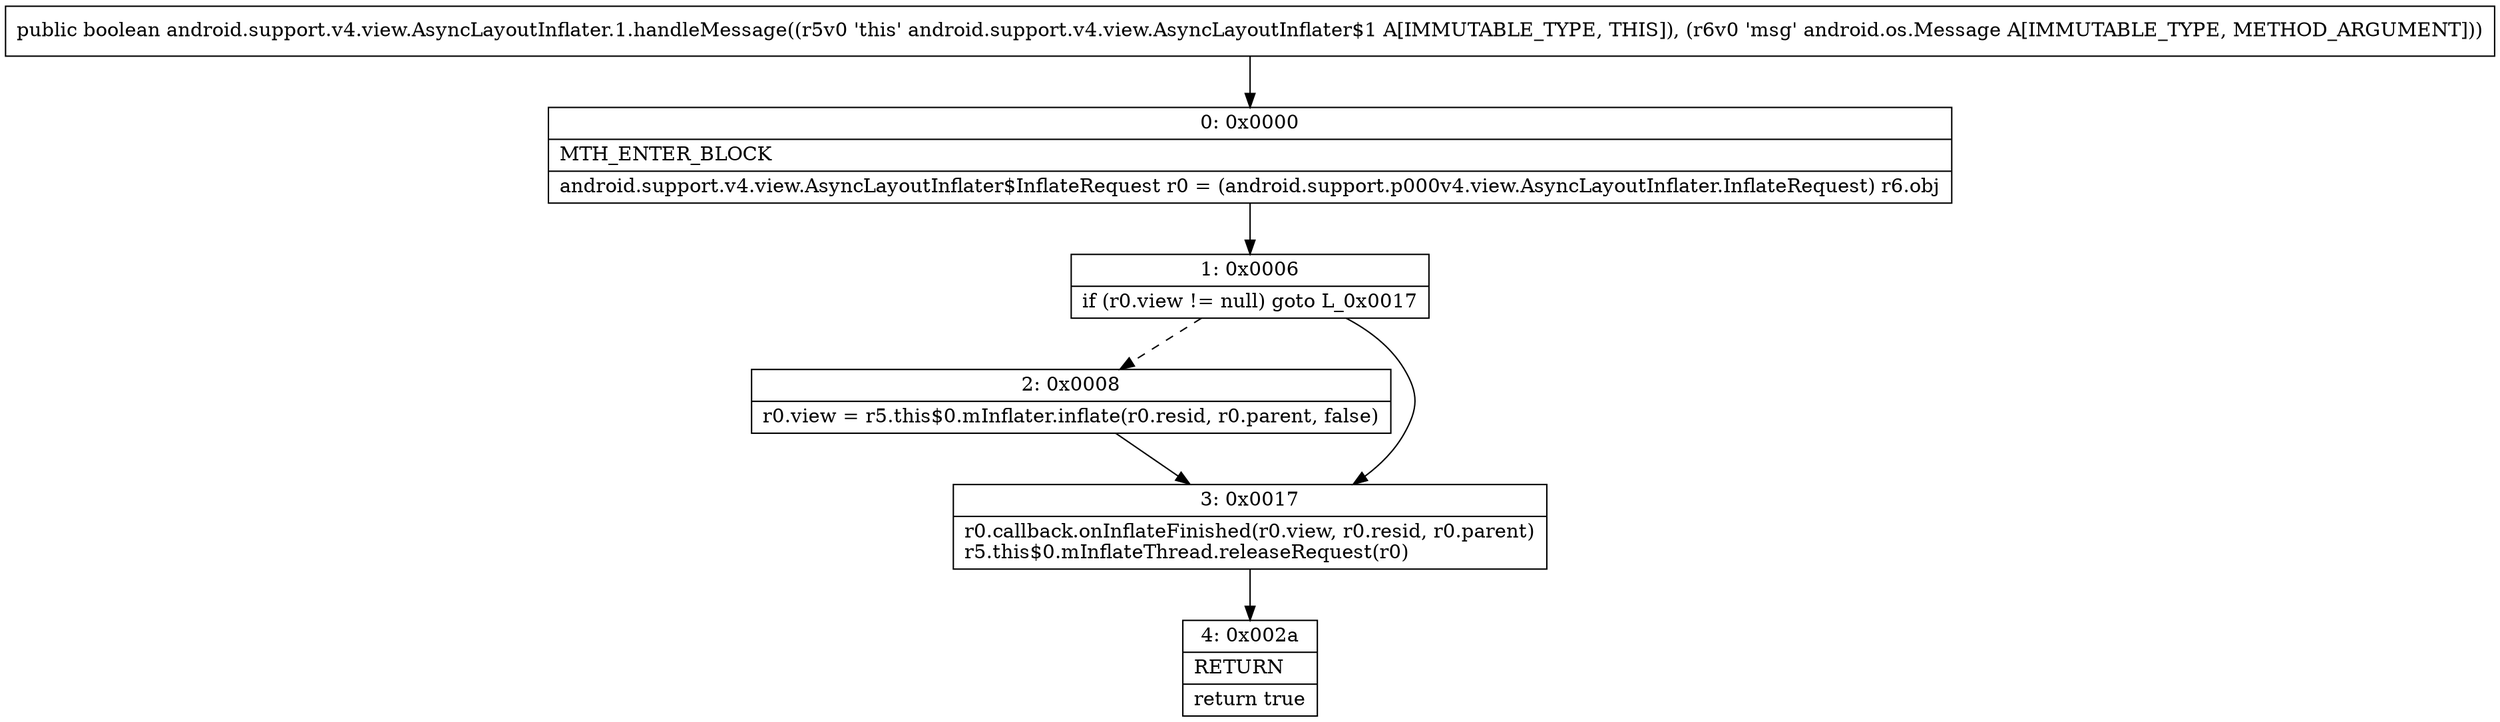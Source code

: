 digraph "CFG forandroid.support.v4.view.AsyncLayoutInflater.1.handleMessage(Landroid\/os\/Message;)Z" {
Node_0 [shape=record,label="{0\:\ 0x0000|MTH_ENTER_BLOCK\l|android.support.v4.view.AsyncLayoutInflater$InflateRequest r0 = (android.support.p000v4.view.AsyncLayoutInflater.InflateRequest) r6.obj\l}"];
Node_1 [shape=record,label="{1\:\ 0x0006|if (r0.view != null) goto L_0x0017\l}"];
Node_2 [shape=record,label="{2\:\ 0x0008|r0.view = r5.this$0.mInflater.inflate(r0.resid, r0.parent, false)\l}"];
Node_3 [shape=record,label="{3\:\ 0x0017|r0.callback.onInflateFinished(r0.view, r0.resid, r0.parent)\lr5.this$0.mInflateThread.releaseRequest(r0)\l}"];
Node_4 [shape=record,label="{4\:\ 0x002a|RETURN\l|return true\l}"];
MethodNode[shape=record,label="{public boolean android.support.v4.view.AsyncLayoutInflater.1.handleMessage((r5v0 'this' android.support.v4.view.AsyncLayoutInflater$1 A[IMMUTABLE_TYPE, THIS]), (r6v0 'msg' android.os.Message A[IMMUTABLE_TYPE, METHOD_ARGUMENT])) }"];
MethodNode -> Node_0;
Node_0 -> Node_1;
Node_1 -> Node_2[style=dashed];
Node_1 -> Node_3;
Node_2 -> Node_3;
Node_3 -> Node_4;
}

